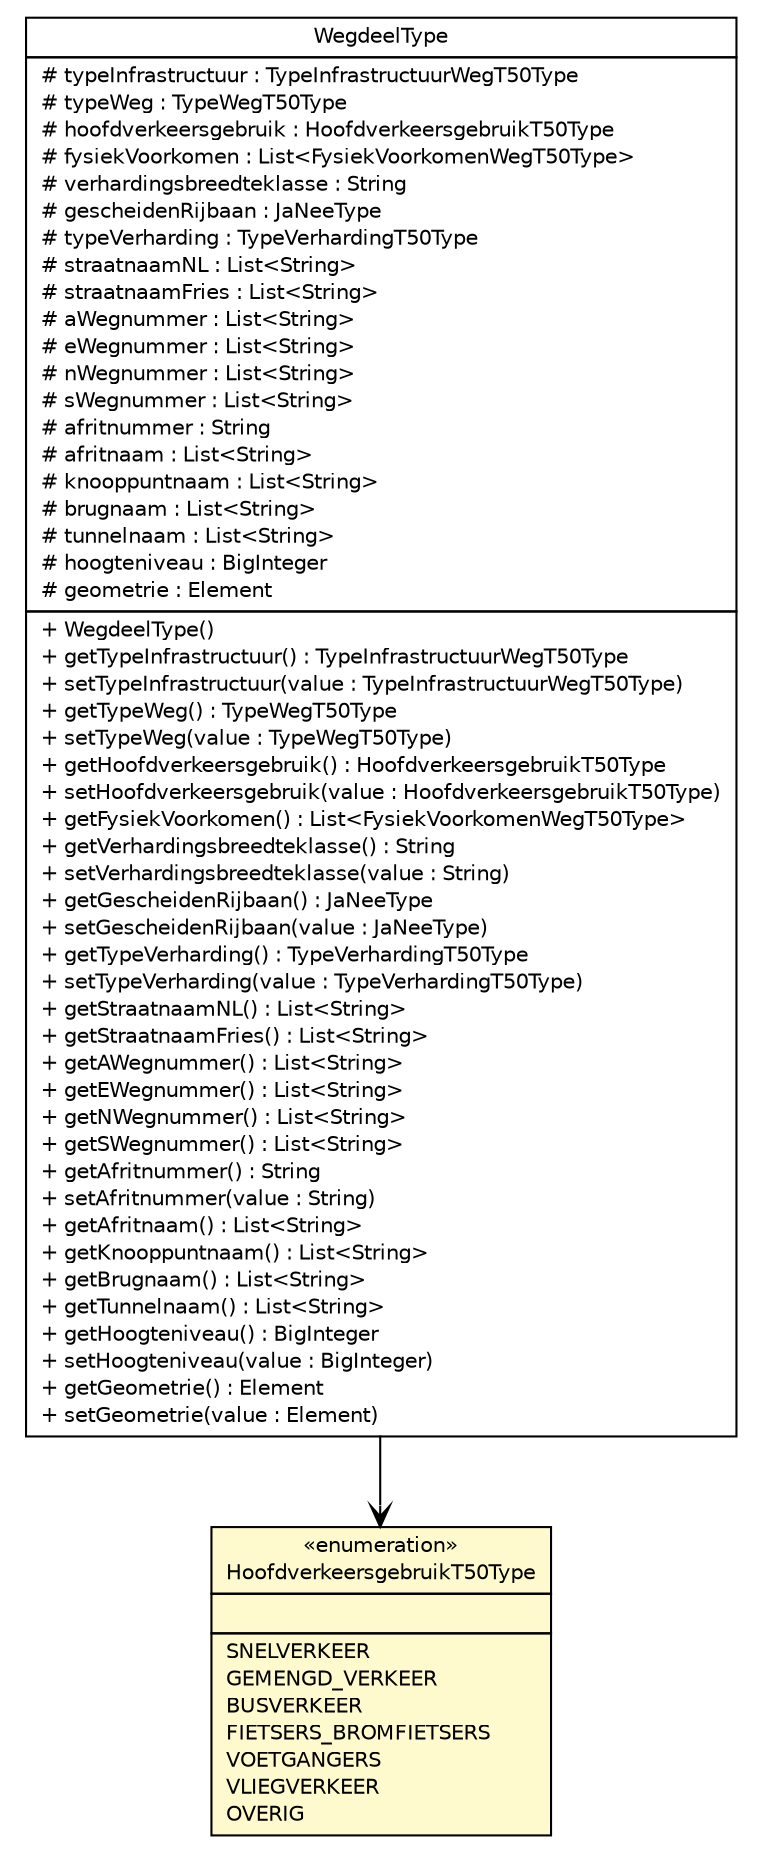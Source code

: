 #!/usr/local/bin/dot
#
# Class diagram 
# Generated by UMLGraph version R5_6-24-gf6e263 (http://www.umlgraph.org/)
#

digraph G {
	edge [fontname="Helvetica",fontsize=10,labelfontname="Helvetica",labelfontsize=10];
	node [fontname="Helvetica",fontsize=10,shape=plaintext];
	nodesep=0.25;
	ranksep=0.5;
	// nl.b3p.topnl.top50nl.WegdeelType
	c21894 [label=<<table title="nl.b3p.topnl.top50nl.WegdeelType" border="0" cellborder="1" cellspacing="0" cellpadding="2" port="p" href="./WegdeelType.html">
		<tr><td><table border="0" cellspacing="0" cellpadding="1">
<tr><td align="center" balign="center"> WegdeelType </td></tr>
		</table></td></tr>
		<tr><td><table border="0" cellspacing="0" cellpadding="1">
<tr><td align="left" balign="left"> # typeInfrastructuur : TypeInfrastructuurWegT50Type </td></tr>
<tr><td align="left" balign="left"> # typeWeg : TypeWegT50Type </td></tr>
<tr><td align="left" balign="left"> # hoofdverkeersgebruik : HoofdverkeersgebruikT50Type </td></tr>
<tr><td align="left" balign="left"> # fysiekVoorkomen : List&lt;FysiekVoorkomenWegT50Type&gt; </td></tr>
<tr><td align="left" balign="left"> # verhardingsbreedteklasse : String </td></tr>
<tr><td align="left" balign="left"> # gescheidenRijbaan : JaNeeType </td></tr>
<tr><td align="left" balign="left"> # typeVerharding : TypeVerhardingT50Type </td></tr>
<tr><td align="left" balign="left"> # straatnaamNL : List&lt;String&gt; </td></tr>
<tr><td align="left" balign="left"> # straatnaamFries : List&lt;String&gt; </td></tr>
<tr><td align="left" balign="left"> # aWegnummer : List&lt;String&gt; </td></tr>
<tr><td align="left" balign="left"> # eWegnummer : List&lt;String&gt; </td></tr>
<tr><td align="left" balign="left"> # nWegnummer : List&lt;String&gt; </td></tr>
<tr><td align="left" balign="left"> # sWegnummer : List&lt;String&gt; </td></tr>
<tr><td align="left" balign="left"> # afritnummer : String </td></tr>
<tr><td align="left" balign="left"> # afritnaam : List&lt;String&gt; </td></tr>
<tr><td align="left" balign="left"> # knooppuntnaam : List&lt;String&gt; </td></tr>
<tr><td align="left" balign="left"> # brugnaam : List&lt;String&gt; </td></tr>
<tr><td align="left" balign="left"> # tunnelnaam : List&lt;String&gt; </td></tr>
<tr><td align="left" balign="left"> # hoogteniveau : BigInteger </td></tr>
<tr><td align="left" balign="left"> # geometrie : Element </td></tr>
		</table></td></tr>
		<tr><td><table border="0" cellspacing="0" cellpadding="1">
<tr><td align="left" balign="left"> + WegdeelType() </td></tr>
<tr><td align="left" balign="left"> + getTypeInfrastructuur() : TypeInfrastructuurWegT50Type </td></tr>
<tr><td align="left" balign="left"> + setTypeInfrastructuur(value : TypeInfrastructuurWegT50Type) </td></tr>
<tr><td align="left" balign="left"> + getTypeWeg() : TypeWegT50Type </td></tr>
<tr><td align="left" balign="left"> + setTypeWeg(value : TypeWegT50Type) </td></tr>
<tr><td align="left" balign="left"> + getHoofdverkeersgebruik() : HoofdverkeersgebruikT50Type </td></tr>
<tr><td align="left" balign="left"> + setHoofdverkeersgebruik(value : HoofdverkeersgebruikT50Type) </td></tr>
<tr><td align="left" balign="left"> + getFysiekVoorkomen() : List&lt;FysiekVoorkomenWegT50Type&gt; </td></tr>
<tr><td align="left" balign="left"> + getVerhardingsbreedteklasse() : String </td></tr>
<tr><td align="left" balign="left"> + setVerhardingsbreedteklasse(value : String) </td></tr>
<tr><td align="left" balign="left"> + getGescheidenRijbaan() : JaNeeType </td></tr>
<tr><td align="left" balign="left"> + setGescheidenRijbaan(value : JaNeeType) </td></tr>
<tr><td align="left" balign="left"> + getTypeVerharding() : TypeVerhardingT50Type </td></tr>
<tr><td align="left" balign="left"> + setTypeVerharding(value : TypeVerhardingT50Type) </td></tr>
<tr><td align="left" balign="left"> + getStraatnaamNL() : List&lt;String&gt; </td></tr>
<tr><td align="left" balign="left"> + getStraatnaamFries() : List&lt;String&gt; </td></tr>
<tr><td align="left" balign="left"> + getAWegnummer() : List&lt;String&gt; </td></tr>
<tr><td align="left" balign="left"> + getEWegnummer() : List&lt;String&gt; </td></tr>
<tr><td align="left" balign="left"> + getNWegnummer() : List&lt;String&gt; </td></tr>
<tr><td align="left" balign="left"> + getSWegnummer() : List&lt;String&gt; </td></tr>
<tr><td align="left" balign="left"> + getAfritnummer() : String </td></tr>
<tr><td align="left" balign="left"> + setAfritnummer(value : String) </td></tr>
<tr><td align="left" balign="left"> + getAfritnaam() : List&lt;String&gt; </td></tr>
<tr><td align="left" balign="left"> + getKnooppuntnaam() : List&lt;String&gt; </td></tr>
<tr><td align="left" balign="left"> + getBrugnaam() : List&lt;String&gt; </td></tr>
<tr><td align="left" balign="left"> + getTunnelnaam() : List&lt;String&gt; </td></tr>
<tr><td align="left" balign="left"> + getHoogteniveau() : BigInteger </td></tr>
<tr><td align="left" balign="left"> + setHoogteniveau(value : BigInteger) </td></tr>
<tr><td align="left" balign="left"> + getGeometrie() : Element </td></tr>
<tr><td align="left" balign="left"> + setGeometrie(value : Element) </td></tr>
		</table></td></tr>
		</table>>, URL="./WegdeelType.html", fontname="Helvetica", fontcolor="black", fontsize=10.0];
	// nl.b3p.topnl.top50nl.HoofdverkeersgebruikT50Type
	c21929 [label=<<table title="nl.b3p.topnl.top50nl.HoofdverkeersgebruikT50Type" border="0" cellborder="1" cellspacing="0" cellpadding="2" port="p" bgcolor="lemonChiffon" href="./HoofdverkeersgebruikT50Type.html">
		<tr><td><table border="0" cellspacing="0" cellpadding="1">
<tr><td align="center" balign="center"> &#171;enumeration&#187; </td></tr>
<tr><td align="center" balign="center"> HoofdverkeersgebruikT50Type </td></tr>
		</table></td></tr>
		<tr><td><table border="0" cellspacing="0" cellpadding="1">
<tr><td align="left" balign="left">  </td></tr>
		</table></td></tr>
		<tr><td><table border="0" cellspacing="0" cellpadding="1">
<tr><td align="left" balign="left"> SNELVERKEER </td></tr>
<tr><td align="left" balign="left"> GEMENGD_VERKEER </td></tr>
<tr><td align="left" balign="left"> BUSVERKEER </td></tr>
<tr><td align="left" balign="left"> FIETSERS_BROMFIETSERS </td></tr>
<tr><td align="left" balign="left"> VOETGANGERS </td></tr>
<tr><td align="left" balign="left"> VLIEGVERKEER </td></tr>
<tr><td align="left" balign="left"> OVERIG </td></tr>
		</table></td></tr>
		</table>>, URL="./HoofdverkeersgebruikT50Type.html", fontname="Helvetica", fontcolor="black", fontsize=10.0];
	// nl.b3p.topnl.top50nl.WegdeelType NAVASSOC nl.b3p.topnl.top50nl.HoofdverkeersgebruikT50Type
	c21894:p -> c21929:p [taillabel="", label="", headlabel="", fontname="Helvetica", fontcolor="black", fontsize=10.0, color="black", arrowhead=open];
}

